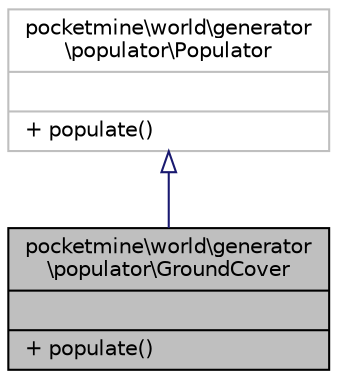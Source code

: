 digraph "pocketmine\world\generator\populator\GroundCover"
{
 // INTERACTIVE_SVG=YES
 // LATEX_PDF_SIZE
  edge [fontname="Helvetica",fontsize="10",labelfontname="Helvetica",labelfontsize="10"];
  node [fontname="Helvetica",fontsize="10",shape=record];
  Node1 [label="{pocketmine\\world\\generator\l\\populator\\GroundCover\n||+ populate()\l}",height=0.2,width=0.4,color="black", fillcolor="grey75", style="filled", fontcolor="black",tooltip=" "];
  Node2 -> Node1 [dir="back",color="midnightblue",fontsize="10",style="solid",arrowtail="onormal",fontname="Helvetica"];
  Node2 [label="{pocketmine\\world\\generator\l\\populator\\Populator\n||+ populate()\l}",height=0.2,width=0.4,color="grey75", fillcolor="white", style="filled",URL="$dd/d63/interfacepocketmine_1_1world_1_1generator_1_1populator_1_1_populator.html",tooltip=" "];
}
